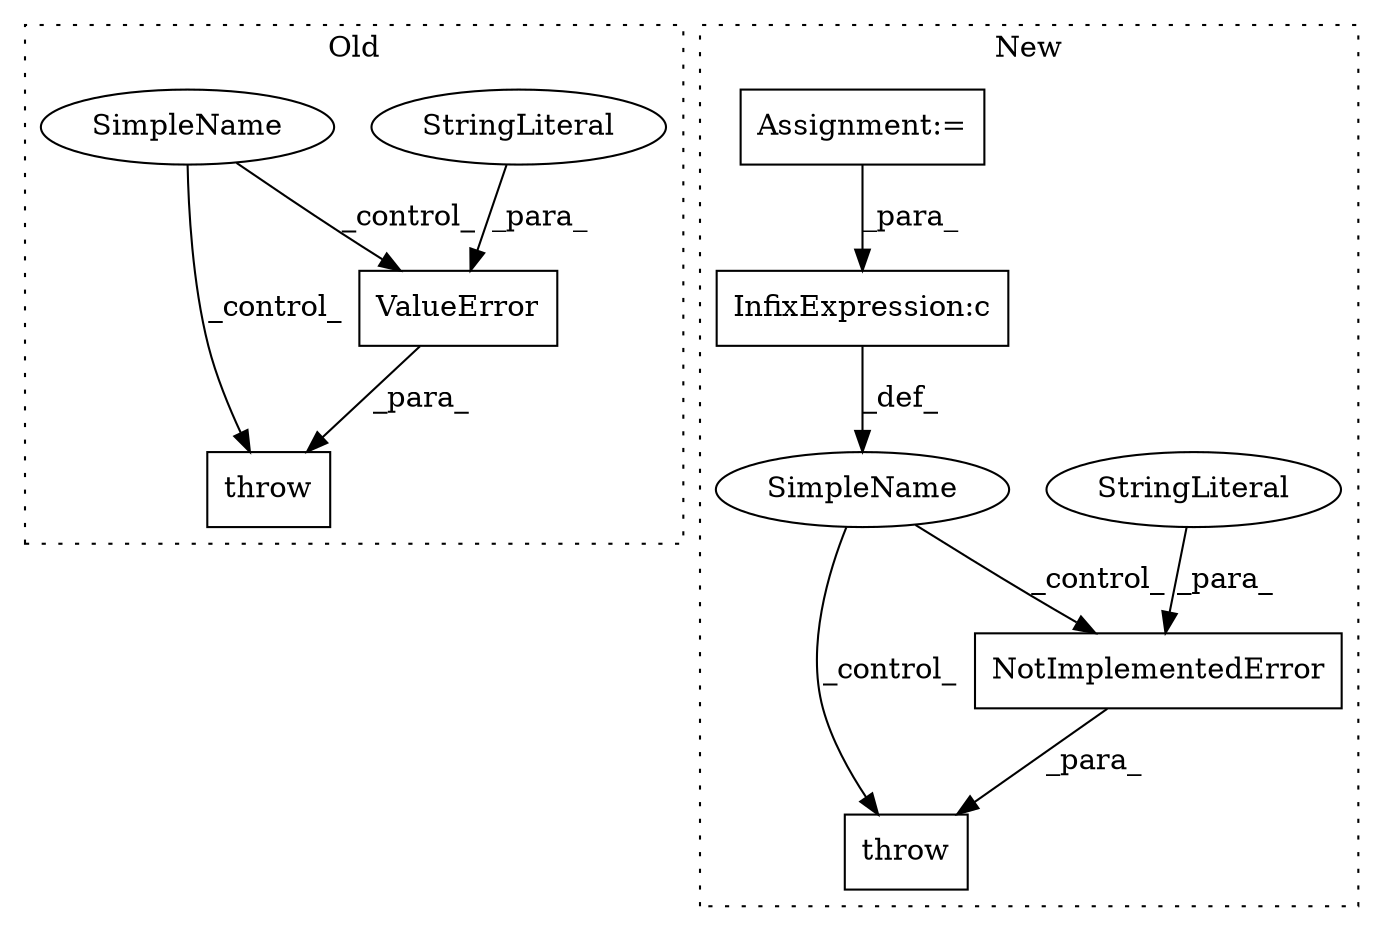 digraph G {
subgraph cluster0 {
1 [label="ValueError" a="32" s="5183,5243" l="11,1" shape="box"];
3 [label="throw" a="53" s="5177" l="6" shape="box"];
6 [label="StringLiteral" a="45" s="5194" l="49" shape="ellipse"];
9 [label="SimpleName" a="42" s="" l="" shape="ellipse"];
label = "Old";
style="dotted";
}
subgraph cluster1 {
2 [label="NotImplementedError" a="32" s="1621,1685" l="20,1" shape="box"];
4 [label="throw" a="53" s="1615" l="6" shape="box"];
5 [label="StringLiteral" a="45" s="1641" l="44" shape="ellipse"];
7 [label="SimpleName" a="42" s="" l="" shape="ellipse"];
8 [label="InfixExpression:c" a="27" s="1301" l="4" shape="box"];
10 [label="Assignment:=" a="7" s="1077" l="1" shape="box"];
label = "New";
style="dotted";
}
1 -> 3 [label="_para_"];
2 -> 4 [label="_para_"];
5 -> 2 [label="_para_"];
6 -> 1 [label="_para_"];
7 -> 4 [label="_control_"];
7 -> 2 [label="_control_"];
8 -> 7 [label="_def_"];
9 -> 3 [label="_control_"];
9 -> 1 [label="_control_"];
10 -> 8 [label="_para_"];
}